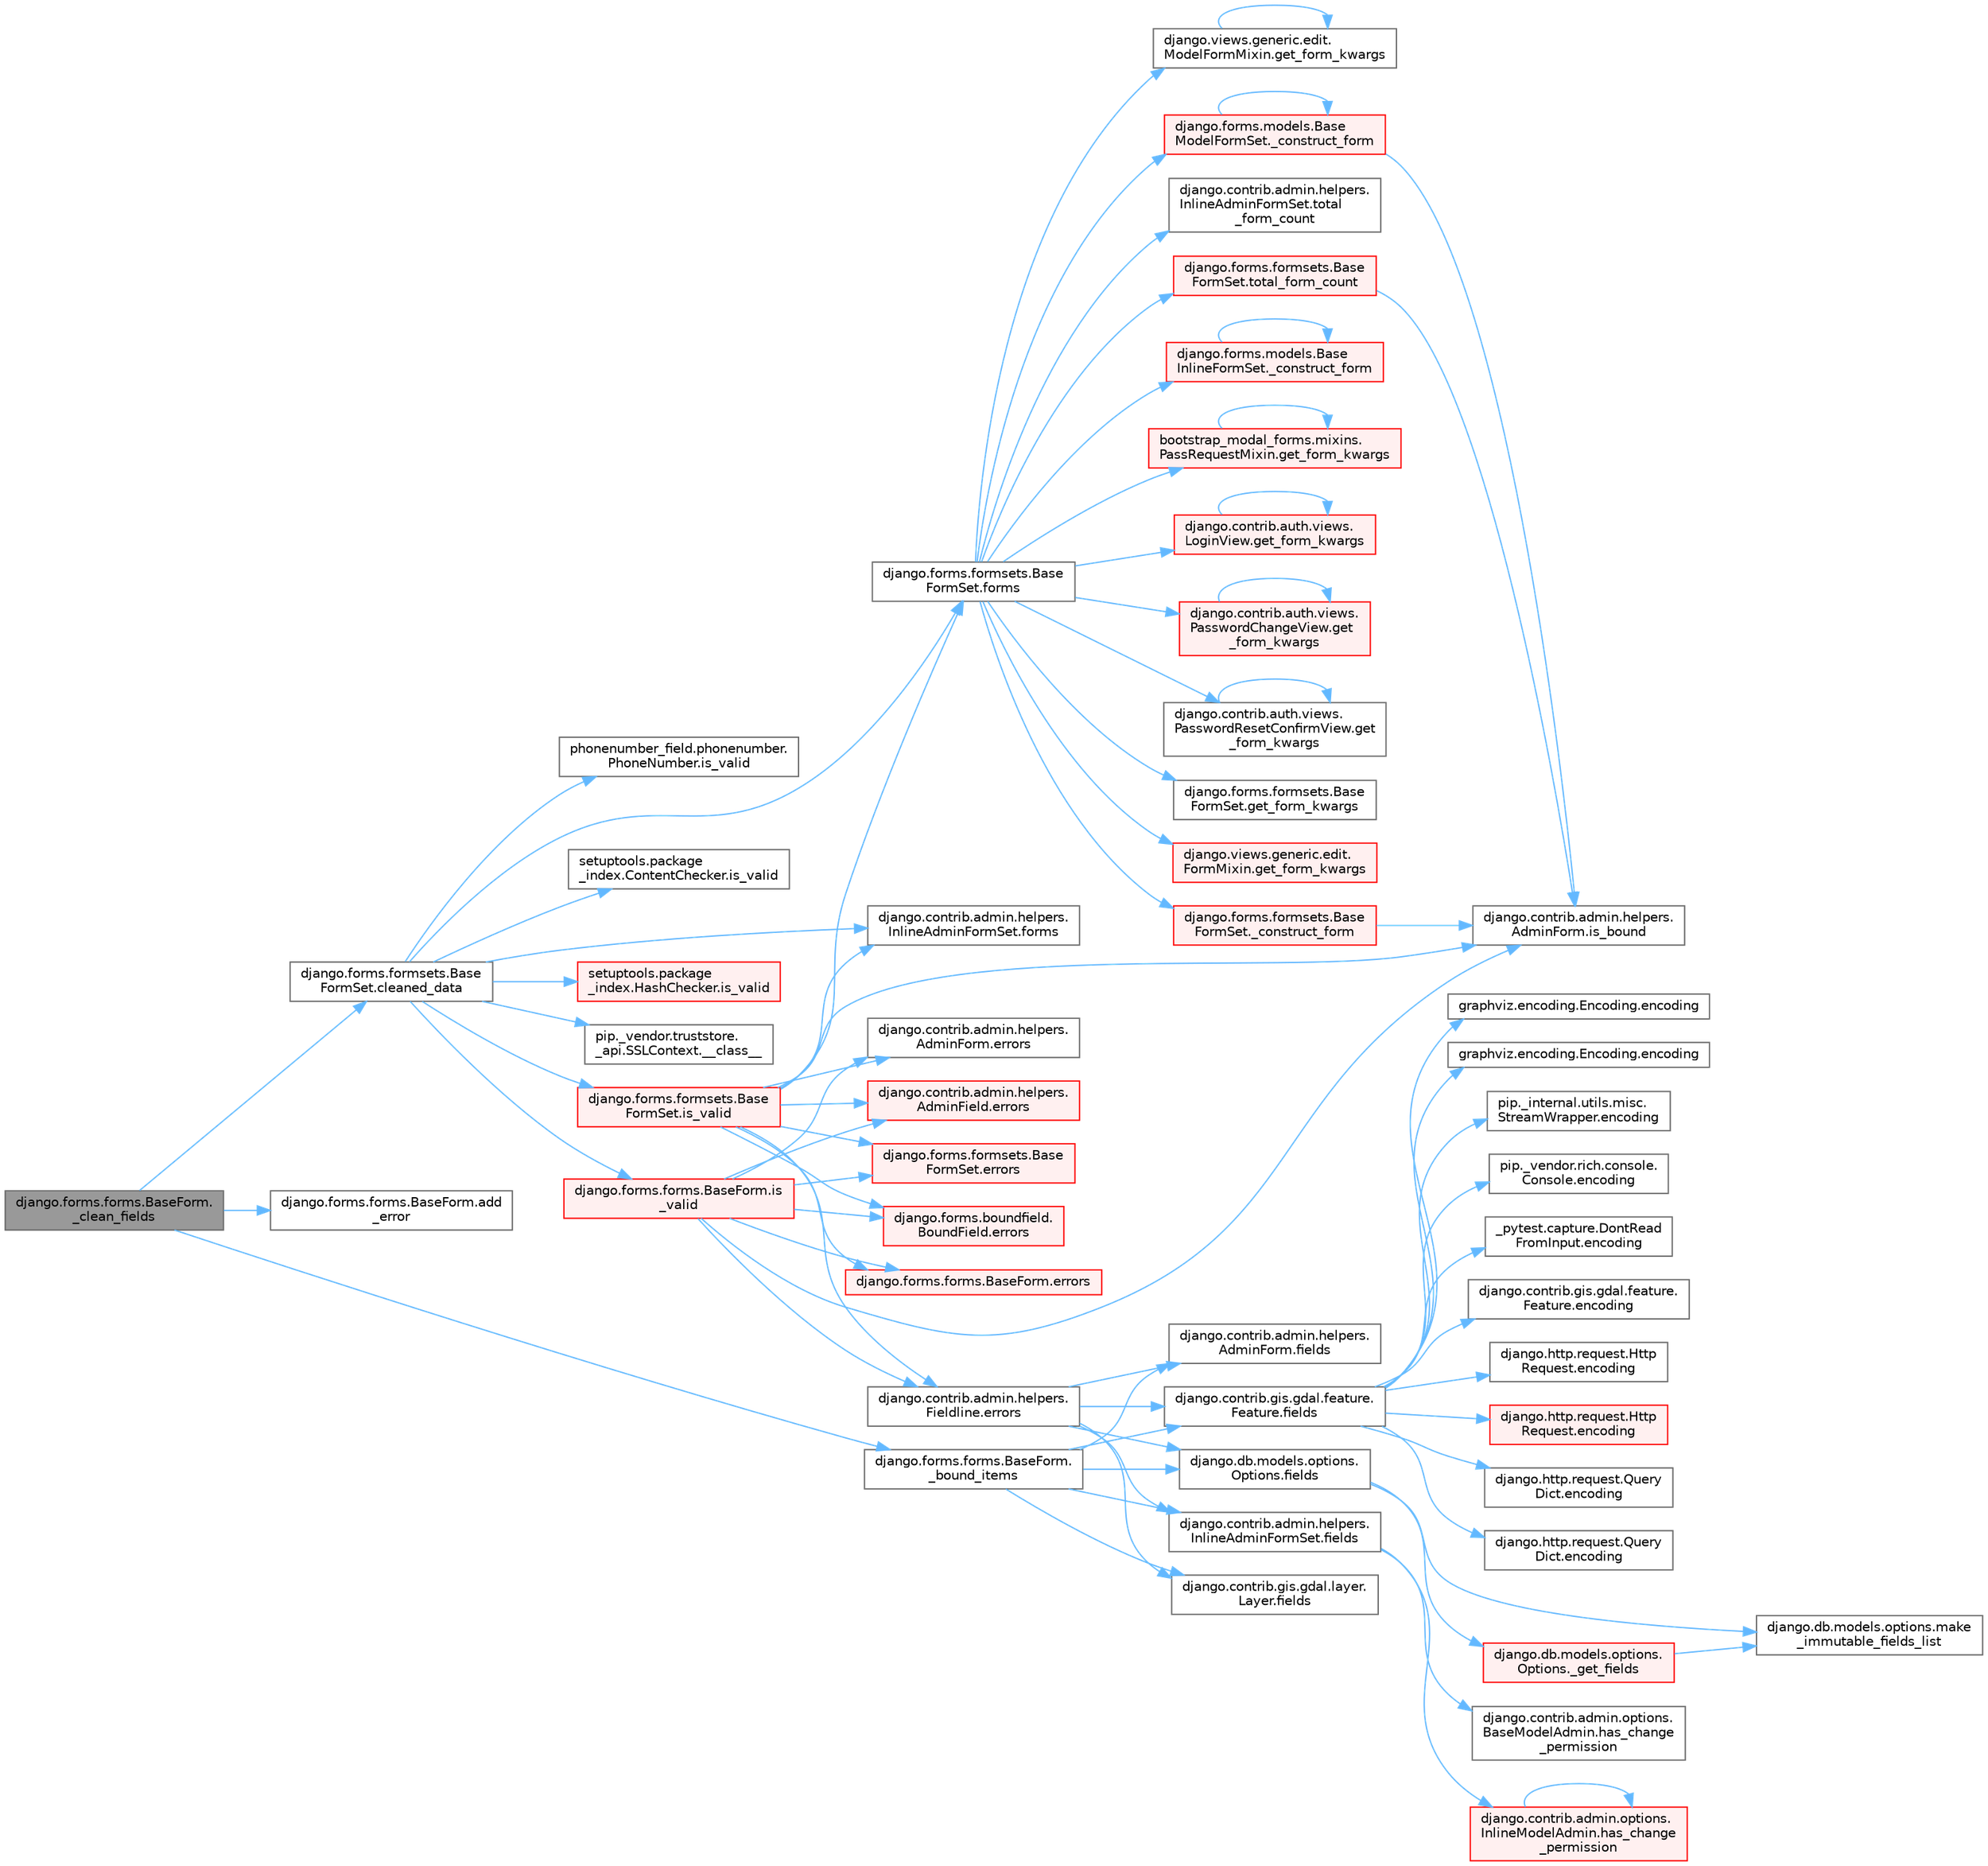digraph "django.forms.forms.BaseForm._clean_fields"
{
 // LATEX_PDF_SIZE
  bgcolor="transparent";
  edge [fontname=Helvetica,fontsize=10,labelfontname=Helvetica,labelfontsize=10];
  node [fontname=Helvetica,fontsize=10,shape=box,height=0.2,width=0.4];
  rankdir="LR";
  Node1 [id="Node000001",label="django.forms.forms.BaseForm.\l_clean_fields",height=0.2,width=0.4,color="gray40", fillcolor="grey60", style="filled", fontcolor="black",tooltip=" "];
  Node1 -> Node2 [id="edge1_Node000001_Node000002",color="steelblue1",style="solid",tooltip=" "];
  Node2 [id="Node000002",label="django.forms.forms.BaseForm.\l_bound_items",height=0.2,width=0.4,color="grey40", fillcolor="white", style="filled",URL="$classdjango_1_1forms_1_1forms_1_1_base_form.html#a688934dfe5db00876f776b92ed8d84d8",tooltip=" "];
  Node2 -> Node3 [id="edge2_Node000002_Node000003",color="steelblue1",style="solid",tooltip=" "];
  Node3 [id="Node000003",label="django.contrib.admin.helpers.\lAdminForm.fields",height=0.2,width=0.4,color="grey40", fillcolor="white", style="filled",URL="$classdjango_1_1contrib_1_1admin_1_1helpers_1_1_admin_form.html#a9a2b6161f083dd4c3cefb24789a4f398",tooltip=" "];
  Node2 -> Node4 [id="edge3_Node000002_Node000004",color="steelblue1",style="solid",tooltip=" "];
  Node4 [id="Node000004",label="django.contrib.admin.helpers.\lInlineAdminFormSet.fields",height=0.2,width=0.4,color="grey40", fillcolor="white", style="filled",URL="$classdjango_1_1contrib_1_1admin_1_1helpers_1_1_inline_admin_form_set.html#acfeece3b4a1c8e6f692669661ce441d1",tooltip=" "];
  Node4 -> Node5 [id="edge4_Node000004_Node000005",color="steelblue1",style="solid",tooltip=" "];
  Node5 [id="Node000005",label="django.contrib.admin.options.\lBaseModelAdmin.has_change\l_permission",height=0.2,width=0.4,color="grey40", fillcolor="white", style="filled",URL="$classdjango_1_1contrib_1_1admin_1_1options_1_1_base_model_admin.html#a628f15a856920f62510c31333354c088",tooltip=" "];
  Node4 -> Node6 [id="edge5_Node000004_Node000006",color="steelblue1",style="solid",tooltip=" "];
  Node6 [id="Node000006",label="django.contrib.admin.options.\lInlineModelAdmin.has_change\l_permission",height=0.2,width=0.4,color="red", fillcolor="#FFF0F0", style="filled",URL="$classdjango_1_1contrib_1_1admin_1_1options_1_1_inline_model_admin.html#afb466f69fba775be6bd44db65c2955ce",tooltip=" "];
  Node6 -> Node6 [id="edge6_Node000006_Node000006",color="steelblue1",style="solid",tooltip=" "];
  Node2 -> Node8 [id="edge7_Node000002_Node000008",color="steelblue1",style="solid",tooltip=" "];
  Node8 [id="Node000008",label="django.contrib.gis.gdal.feature.\lFeature.fields",height=0.2,width=0.4,color="grey40", fillcolor="white", style="filled",URL="$classdjango_1_1contrib_1_1gis_1_1gdal_1_1feature_1_1_feature.html#a2aab211613babc57a7ef77b951a46464",tooltip=" "];
  Node8 -> Node9 [id="edge8_Node000008_Node000009",color="steelblue1",style="solid",tooltip=" "];
  Node9 [id="Node000009",label="_pytest.capture.DontRead\lFromInput.encoding",height=0.2,width=0.4,color="grey40", fillcolor="white", style="filled",URL="$class__pytest_1_1capture_1_1_dont_read_from_input.html#a40a0e1b26db1f2cf579f1ab5d3903097",tooltip=" "];
  Node8 -> Node10 [id="edge9_Node000008_Node000010",color="steelblue1",style="solid",tooltip=" "];
  Node10 [id="Node000010",label="django.contrib.gis.gdal.feature.\lFeature.encoding",height=0.2,width=0.4,color="grey40", fillcolor="white", style="filled",URL="$classdjango_1_1contrib_1_1gis_1_1gdal_1_1feature_1_1_feature.html#a61ef7866406f46787c45d0040e4f2588",tooltip=" "];
  Node8 -> Node11 [id="edge10_Node000008_Node000011",color="steelblue1",style="solid",tooltip=" "];
  Node11 [id="Node000011",label="django.http.request.Http\lRequest.encoding",height=0.2,width=0.4,color="grey40", fillcolor="white", style="filled",URL="$classdjango_1_1http_1_1request_1_1_http_request.html#affc440df209dd1fb33d63b8fce39f3b2",tooltip=" "];
  Node8 -> Node12 [id="edge11_Node000008_Node000012",color="steelblue1",style="solid",tooltip=" "];
  Node12 [id="Node000012",label="django.http.request.Http\lRequest.encoding",height=0.2,width=0.4,color="red", fillcolor="#FFF0F0", style="filled",URL="$classdjango_1_1http_1_1request_1_1_http_request.html#a09c32945992a963608d955c2618ead79",tooltip=" "];
  Node8 -> Node16 [id="edge12_Node000008_Node000016",color="steelblue1",style="solid",tooltip=" "];
  Node16 [id="Node000016",label="django.http.request.Query\lDict.encoding",height=0.2,width=0.4,color="grey40", fillcolor="white", style="filled",URL="$classdjango_1_1http_1_1request_1_1_query_dict.html#ae1a9e4aa8ebe4d1dd0aa02e9388b0acd",tooltip=" "];
  Node8 -> Node17 [id="edge13_Node000008_Node000017",color="steelblue1",style="solid",tooltip=" "];
  Node17 [id="Node000017",label="django.http.request.Query\lDict.encoding",height=0.2,width=0.4,color="grey40", fillcolor="white", style="filled",URL="$classdjango_1_1http_1_1request_1_1_query_dict.html#aade836c6d0fadbe21ef181917ca28ea8",tooltip=" "];
  Node8 -> Node18 [id="edge14_Node000008_Node000018",color="steelblue1",style="solid",tooltip=" "];
  Node18 [id="Node000018",label="graphviz.encoding.Encoding.encoding",height=0.2,width=0.4,color="grey40", fillcolor="white", style="filled",URL="$classgraphviz_1_1encoding_1_1_encoding.html#a4be64c43fe62823ffb51d9d4706f3c3d",tooltip=" "];
  Node8 -> Node19 [id="edge15_Node000008_Node000019",color="steelblue1",style="solid",tooltip=" "];
  Node19 [id="Node000019",label="graphviz.encoding.Encoding.encoding",height=0.2,width=0.4,color="grey40", fillcolor="white", style="filled",URL="$classgraphviz_1_1encoding_1_1_encoding.html#ade16bad413f6cc9b3776aa3c580e7251",tooltip=" "];
  Node8 -> Node20 [id="edge16_Node000008_Node000020",color="steelblue1",style="solid",tooltip=" "];
  Node20 [id="Node000020",label="pip._internal.utils.misc.\lStreamWrapper.encoding",height=0.2,width=0.4,color="grey40", fillcolor="white", style="filled",URL="$classpip_1_1__internal_1_1utils_1_1misc_1_1_stream_wrapper.html#ae516d377684b88c1d5ed9b0b670a2a0b",tooltip=" "];
  Node8 -> Node21 [id="edge17_Node000008_Node000021",color="steelblue1",style="solid",tooltip=" "];
  Node21 [id="Node000021",label="pip._vendor.rich.console.\lConsole.encoding",height=0.2,width=0.4,color="grey40", fillcolor="white", style="filled",URL="$classpip_1_1__vendor_1_1rich_1_1console_1_1_console.html#aaa95f0495607d199f34c4ebd90ea1cfe",tooltip=" "];
  Node2 -> Node22 [id="edge18_Node000002_Node000022",color="steelblue1",style="solid",tooltip=" "];
  Node22 [id="Node000022",label="django.contrib.gis.gdal.layer.\lLayer.fields",height=0.2,width=0.4,color="grey40", fillcolor="white", style="filled",URL="$classdjango_1_1contrib_1_1gis_1_1gdal_1_1layer_1_1_layer.html#ab7d9d8c833c9e11cfc14b15c61a1ab27",tooltip=" "];
  Node2 -> Node23 [id="edge19_Node000002_Node000023",color="steelblue1",style="solid",tooltip=" "];
  Node23 [id="Node000023",label="django.db.models.options.\lOptions.fields",height=0.2,width=0.4,color="grey40", fillcolor="white", style="filled",URL="$classdjango_1_1db_1_1models_1_1options_1_1_options.html#a6c7f47f4eb863aca3bf357275f7db3b8",tooltip=" "];
  Node23 -> Node24 [id="edge20_Node000023_Node000024",color="steelblue1",style="solid",tooltip=" "];
  Node24 [id="Node000024",label="django.db.models.options.\lOptions._get_fields",height=0.2,width=0.4,color="red", fillcolor="#FFF0F0", style="filled",URL="$classdjango_1_1db_1_1models_1_1options_1_1_options.html#adfc7204d4c77a86927ad1988009a3fd5",tooltip=" "];
  Node24 -> Node28 [id="edge21_Node000024_Node000028",color="steelblue1",style="solid",tooltip=" "];
  Node28 [id="Node000028",label="django.db.models.options.make\l_immutable_fields_list",height=0.2,width=0.4,color="grey40", fillcolor="white", style="filled",URL="$namespacedjango_1_1db_1_1models_1_1options.html#ad6e15002f494024f2232d7e3eeb05100",tooltip=" "];
  Node23 -> Node28 [id="edge22_Node000023_Node000028",color="steelblue1",style="solid",tooltip=" "];
  Node1 -> Node31 [id="edge23_Node000001_Node000031",color="steelblue1",style="solid",tooltip=" "];
  Node31 [id="Node000031",label="django.forms.forms.BaseForm.add\l_error",height=0.2,width=0.4,color="grey40", fillcolor="white", style="filled",URL="$classdjango_1_1forms_1_1forms_1_1_base_form.html#a5cbbf21794ad0aea15ce6b4d69c9f987",tooltip=" "];
  Node1 -> Node32 [id="edge24_Node000001_Node000032",color="steelblue1",style="solid",tooltip=" "];
  Node32 [id="Node000032",label="django.forms.formsets.Base\lFormSet.cleaned_data",height=0.2,width=0.4,color="grey40", fillcolor="white", style="filled",URL="$classdjango_1_1forms_1_1formsets_1_1_base_form_set.html#ae51d85dd3faa160668adba372c4e87f7",tooltip=" "];
  Node32 -> Node30 [id="edge25_Node000032_Node000030",color="steelblue1",style="solid",tooltip=" "];
  Node30 [id="Node000030",label="pip._vendor.truststore.\l_api.SSLContext.__class__",height=0.2,width=0.4,color="grey40", fillcolor="white", style="filled",URL="$classpip_1_1__vendor_1_1truststore_1_1__api_1_1_s_s_l_context.html#a530861514f31eabaa3f513557d6e66de",tooltip=" "];
  Node32 -> Node33 [id="edge26_Node000032_Node000033",color="steelblue1",style="solid",tooltip=" "];
  Node33 [id="Node000033",label="django.contrib.admin.helpers.\lInlineAdminFormSet.forms",height=0.2,width=0.4,color="grey40", fillcolor="white", style="filled",URL="$classdjango_1_1contrib_1_1admin_1_1helpers_1_1_inline_admin_form_set.html#aab73a19b39b7eac47d39c4fe6b21ca51",tooltip=" "];
  Node32 -> Node34 [id="edge27_Node000032_Node000034",color="steelblue1",style="solid",tooltip=" "];
  Node34 [id="Node000034",label="django.forms.formsets.Base\lFormSet.forms",height=0.2,width=0.4,color="grey40", fillcolor="white", style="filled",URL="$classdjango_1_1forms_1_1formsets_1_1_base_form_set.html#a398234150267aa3c6dceaa20a7a507f1",tooltip=" "];
  Node34 -> Node35 [id="edge28_Node000034_Node000035",color="steelblue1",style="solid",tooltip=" "];
  Node35 [id="Node000035",label="django.forms.formsets.Base\lFormSet._construct_form",height=0.2,width=0.4,color="red", fillcolor="#FFF0F0", style="filled",URL="$classdjango_1_1forms_1_1formsets_1_1_base_form_set.html#a4a92b0779a5f5964325e73f9c8521fe8",tooltip=" "];
  Node35 -> Node2248 [id="edge29_Node000035_Node002248",color="steelblue1",style="solid",tooltip=" "];
  Node2248 [id="Node002248",label="django.contrib.admin.helpers.\lAdminForm.is_bound",height=0.2,width=0.4,color="grey40", fillcolor="white", style="filled",URL="$classdjango_1_1contrib_1_1admin_1_1helpers_1_1_admin_form.html#a3db6718d4233338252982b87421a1ae9",tooltip=" "];
  Node34 -> Node4493 [id="edge30_Node000034_Node004493",color="steelblue1",style="solid",tooltip=" "];
  Node4493 [id="Node004493",label="django.forms.models.Base\lInlineFormSet._construct_form",height=0.2,width=0.4,color="red", fillcolor="#FFF0F0", style="filled",URL="$classdjango_1_1forms_1_1models_1_1_base_inline_form_set.html#aed181a723beea830c7e6334b2aa775c3",tooltip=" "];
  Node4493 -> Node4493 [id="edge31_Node004493_Node004493",color="steelblue1",style="solid",tooltip=" "];
  Node34 -> Node4494 [id="edge32_Node000034_Node004494",color="steelblue1",style="solid",tooltip=" "];
  Node4494 [id="Node004494",label="django.forms.models.Base\lModelFormSet._construct_form",height=0.2,width=0.4,color="red", fillcolor="#FFF0F0", style="filled",URL="$classdjango_1_1forms_1_1models_1_1_base_model_form_set.html#a2318f52c4f2963f7674c8e15e2f3c324",tooltip=" "];
  Node4494 -> Node4494 [id="edge33_Node004494_Node004494",color="steelblue1",style="solid",tooltip=" "];
  Node4494 -> Node2248 [id="edge34_Node004494_Node002248",color="steelblue1",style="solid",tooltip=" "];
  Node34 -> Node1960 [id="edge35_Node000034_Node001960",color="steelblue1",style="solid",tooltip=" "];
  Node1960 [id="Node001960",label="bootstrap_modal_forms.mixins.\lPassRequestMixin.get_form_kwargs",height=0.2,width=0.4,color="red", fillcolor="#FFF0F0", style="filled",URL="$classbootstrap__modal__forms_1_1mixins_1_1_pass_request_mixin.html#ad4ae849823f332bb1016a8508cb34ee3",tooltip=" "];
  Node1960 -> Node1960 [id="edge36_Node001960_Node001960",color="steelblue1",style="solid",tooltip=" "];
  Node34 -> Node1961 [id="edge37_Node000034_Node001961",color="steelblue1",style="solid",tooltip=" "];
  Node1961 [id="Node001961",label="django.contrib.auth.views.\lLoginView.get_form_kwargs",height=0.2,width=0.4,color="red", fillcolor="#FFF0F0", style="filled",URL="$classdjango_1_1contrib_1_1auth_1_1views_1_1_login_view.html#a2eba98b8c16c8a98348679ea2c921d25",tooltip=" "];
  Node1961 -> Node1961 [id="edge38_Node001961_Node001961",color="steelblue1",style="solid",tooltip=" "];
  Node34 -> Node1962 [id="edge39_Node000034_Node001962",color="steelblue1",style="solid",tooltip=" "];
  Node1962 [id="Node001962",label="django.contrib.auth.views.\lPasswordChangeView.get\l_form_kwargs",height=0.2,width=0.4,color="red", fillcolor="#FFF0F0", style="filled",URL="$classdjango_1_1contrib_1_1auth_1_1views_1_1_password_change_view.html#a553cf3e37e5a2c05db774e580cbcc038",tooltip=" "];
  Node1962 -> Node1962 [id="edge40_Node001962_Node001962",color="steelblue1",style="solid",tooltip=" "];
  Node34 -> Node1963 [id="edge41_Node000034_Node001963",color="steelblue1",style="solid",tooltip=" "];
  Node1963 [id="Node001963",label="django.contrib.auth.views.\lPasswordResetConfirmView.get\l_form_kwargs",height=0.2,width=0.4,color="grey40", fillcolor="white", style="filled",URL="$classdjango_1_1contrib_1_1auth_1_1views_1_1_password_reset_confirm_view.html#a370c4fdedb3f2a2550450e2dbdb1bb80",tooltip=" "];
  Node1963 -> Node1963 [id="edge42_Node001963_Node001963",color="steelblue1",style="solid",tooltip=" "];
  Node34 -> Node1964 [id="edge43_Node000034_Node001964",color="steelblue1",style="solid",tooltip=" "];
  Node1964 [id="Node001964",label="django.forms.formsets.Base\lFormSet.get_form_kwargs",height=0.2,width=0.4,color="grey40", fillcolor="white", style="filled",URL="$classdjango_1_1forms_1_1formsets_1_1_base_form_set.html#aaae42461c58f5266a1e98419c8f79902",tooltip=" "];
  Node34 -> Node1965 [id="edge44_Node000034_Node001965",color="steelblue1",style="solid",tooltip=" "];
  Node1965 [id="Node001965",label="django.views.generic.edit.\lFormMixin.get_form_kwargs",height=0.2,width=0.4,color="red", fillcolor="#FFF0F0", style="filled",URL="$classdjango_1_1views_1_1generic_1_1edit_1_1_form_mixin.html#a7e8c141b6c4efa8727e7f06322969249",tooltip=" "];
  Node34 -> Node1968 [id="edge45_Node000034_Node001968",color="steelblue1",style="solid",tooltip=" "];
  Node1968 [id="Node001968",label="django.views.generic.edit.\lModelFormMixin.get_form_kwargs",height=0.2,width=0.4,color="grey40", fillcolor="white", style="filled",URL="$classdjango_1_1views_1_1generic_1_1edit_1_1_model_form_mixin.html#acb08afab46e151c93364f9ceca55d786",tooltip=" "];
  Node1968 -> Node1968 [id="edge46_Node001968_Node001968",color="steelblue1",style="solid",tooltip=" "];
  Node34 -> Node2258 [id="edge47_Node000034_Node002258",color="steelblue1",style="solid",tooltip=" "];
  Node2258 [id="Node002258",label="django.contrib.admin.helpers.\lInlineAdminFormSet.total\l_form_count",height=0.2,width=0.4,color="grey40", fillcolor="white", style="filled",URL="$classdjango_1_1contrib_1_1admin_1_1helpers_1_1_inline_admin_form_set.html#a875279fc2106dd77d68f94726a4343b3",tooltip=" "];
  Node34 -> Node2259 [id="edge48_Node000034_Node002259",color="steelblue1",style="solid",tooltip=" "];
  Node2259 [id="Node002259",label="django.forms.formsets.Base\lFormSet.total_form_count",height=0.2,width=0.4,color="red", fillcolor="#FFF0F0", style="filled",URL="$classdjango_1_1forms_1_1formsets_1_1_base_form_set.html#a6f385fb1509469e7b3071b42ad2dc945",tooltip=" "];
  Node2259 -> Node2248 [id="edge49_Node002259_Node002248",color="steelblue1",style="solid",tooltip=" "];
  Node32 -> Node2223 [id="edge50_Node000032_Node002223",color="steelblue1",style="solid",tooltip=" "];
  Node2223 [id="Node002223",label="django.forms.forms.BaseForm.is\l_valid",height=0.2,width=0.4,color="red", fillcolor="#FFF0F0", style="filled",URL="$classdjango_1_1forms_1_1forms_1_1_base_form.html#a8be15c9eaccca682a18c7d3f13802cc4",tooltip=" "];
  Node2223 -> Node538 [id="edge51_Node002223_Node000538",color="steelblue1",style="solid",tooltip=" "];
  Node538 [id="Node000538",label="django.contrib.admin.helpers.\lAdminField.errors",height=0.2,width=0.4,color="red", fillcolor="#FFF0F0", style="filled",URL="$classdjango_1_1contrib_1_1admin_1_1helpers_1_1_admin_field.html#a2ed7041739e06b7ebeb076401379c675",tooltip=" "];
  Node2223 -> Node539 [id="edge52_Node002223_Node000539",color="steelblue1",style="solid",tooltip=" "];
  Node539 [id="Node000539",label="django.contrib.admin.helpers.\lAdminForm.errors",height=0.2,width=0.4,color="grey40", fillcolor="white", style="filled",URL="$classdjango_1_1contrib_1_1admin_1_1helpers_1_1_admin_form.html#a3ccc9540a232de721c24f95c26a2b34a",tooltip=" "];
  Node2223 -> Node540 [id="edge53_Node002223_Node000540",color="steelblue1",style="solid",tooltip=" "];
  Node540 [id="Node000540",label="django.contrib.admin.helpers.\lFieldline.errors",height=0.2,width=0.4,color="grey40", fillcolor="white", style="filled",URL="$classdjango_1_1contrib_1_1admin_1_1helpers_1_1_fieldline.html#ac0094313ce4b91212414f914a381499d",tooltip=" "];
  Node540 -> Node3 [id="edge54_Node000540_Node000003",color="steelblue1",style="solid",tooltip=" "];
  Node540 -> Node4 [id="edge55_Node000540_Node000004",color="steelblue1",style="solid",tooltip=" "];
  Node540 -> Node8 [id="edge56_Node000540_Node000008",color="steelblue1",style="solid",tooltip=" "];
  Node540 -> Node22 [id="edge57_Node000540_Node000022",color="steelblue1",style="solid",tooltip=" "];
  Node540 -> Node23 [id="edge58_Node000540_Node000023",color="steelblue1",style="solid",tooltip=" "];
  Node2223 -> Node541 [id="edge59_Node002223_Node000541",color="steelblue1",style="solid",tooltip=" "];
  Node541 [id="Node000541",label="django.forms.boundfield.\lBoundField.errors",height=0.2,width=0.4,color="red", fillcolor="#FFF0F0", style="filled",URL="$classdjango_1_1forms_1_1boundfield_1_1_bound_field.html#a47569da22ccdcdd1bb15a2506a0a5f6e",tooltip=" "];
  Node2223 -> Node1715 [id="edge60_Node002223_Node001715",color="steelblue1",style="solid",tooltip=" "];
  Node1715 [id="Node001715",label="django.forms.forms.BaseForm.errors",height=0.2,width=0.4,color="red", fillcolor="#FFF0F0", style="filled",URL="$classdjango_1_1forms_1_1forms_1_1_base_form.html#aca47cb75eb6c321d1c429b33eca94d49",tooltip=" "];
  Node2223 -> Node2224 [id="edge61_Node002223_Node002224",color="steelblue1",style="solid",tooltip=" "];
  Node2224 [id="Node002224",label="django.forms.formsets.Base\lFormSet.errors",height=0.2,width=0.4,color="red", fillcolor="#FFF0F0", style="filled",URL="$classdjango_1_1forms_1_1formsets_1_1_base_form_set.html#a9e249e2240c3ae2775249e3d3da42020",tooltip=" "];
  Node2223 -> Node2248 [id="edge62_Node002223_Node002248",color="steelblue1",style="solid",tooltip=" "];
  Node32 -> Node2260 [id="edge63_Node000032_Node002260",color="steelblue1",style="solid",tooltip=" "];
  Node2260 [id="Node002260",label="django.forms.formsets.Base\lFormSet.is_valid",height=0.2,width=0.4,color="red", fillcolor="#FFF0F0", style="filled",URL="$classdjango_1_1forms_1_1formsets_1_1_base_form_set.html#a713477cfb7c01e723400df62b49c250c",tooltip=" "];
  Node2260 -> Node538 [id="edge64_Node002260_Node000538",color="steelblue1",style="solid",tooltip=" "];
  Node2260 -> Node539 [id="edge65_Node002260_Node000539",color="steelblue1",style="solid",tooltip=" "];
  Node2260 -> Node540 [id="edge66_Node002260_Node000540",color="steelblue1",style="solid",tooltip=" "];
  Node2260 -> Node541 [id="edge67_Node002260_Node000541",color="steelblue1",style="solid",tooltip=" "];
  Node2260 -> Node1715 [id="edge68_Node002260_Node001715",color="steelblue1",style="solid",tooltip=" "];
  Node2260 -> Node2224 [id="edge69_Node002260_Node002224",color="steelblue1",style="solid",tooltip=" "];
  Node2260 -> Node33 [id="edge70_Node002260_Node000033",color="steelblue1",style="solid",tooltip=" "];
  Node2260 -> Node34 [id="edge71_Node002260_Node000034",color="steelblue1",style="solid",tooltip=" "];
  Node2260 -> Node2248 [id="edge72_Node002260_Node002248",color="steelblue1",style="solid",tooltip=" "];
  Node32 -> Node2263 [id="edge73_Node000032_Node002263",color="steelblue1",style="solid",tooltip=" "];
  Node2263 [id="Node002263",label="phonenumber_field.phonenumber.\lPhoneNumber.is_valid",height=0.2,width=0.4,color="grey40", fillcolor="white", style="filled",URL="$classphonenumber__field_1_1phonenumber_1_1_phone_number.html#ab4a207ff084a17737b18a5074096b074",tooltip=" "];
  Node32 -> Node2264 [id="edge74_Node000032_Node002264",color="steelblue1",style="solid",tooltip=" "];
  Node2264 [id="Node002264",label="setuptools.package\l_index.ContentChecker.is_valid",height=0.2,width=0.4,color="grey40", fillcolor="white", style="filled",URL="$classsetuptools_1_1package__index_1_1_content_checker.html#a0f25c22bc08b2207a610d84de76fbc4b",tooltip=" "];
  Node32 -> Node2265 [id="edge75_Node000032_Node002265",color="steelblue1",style="solid",tooltip=" "];
  Node2265 [id="Node002265",label="setuptools.package\l_index.HashChecker.is_valid",height=0.2,width=0.4,color="red", fillcolor="#FFF0F0", style="filled",URL="$classsetuptools_1_1package__index_1_1_hash_checker.html#adaab57af90d7d0a3b5aa4e6d0449aef5",tooltip=" "];
}
